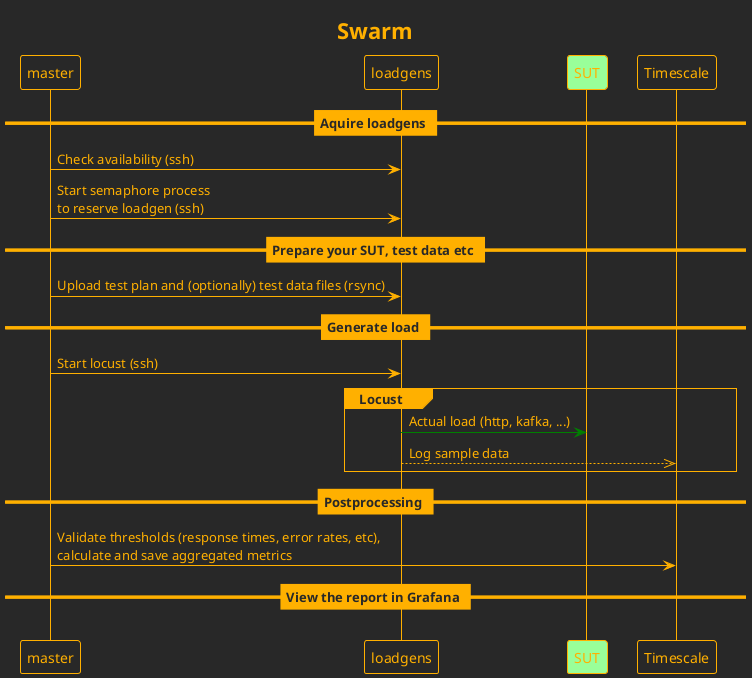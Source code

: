 @startuml
' consider switching to Mermaid?
!theme crt-amber
title Swarm

' override ordering
participant master
participant loadgens
participant SUT #99FF99
participant Timescale

== Aquire loadgens ==

master -> loadgens: Check availability (ssh)

master -> loadgens: Start semaphore process \nto reserve loadgen (ssh)

== Prepare your SUT, test data etc ==

master -> loadgens: Upload test plan and (optionally) test data files (rsync)

== Generate load ==
master -> loadgens: Start locust (ssh)

group Locust
loadgens -[#green]> SUT: Actual load (http, kafka, ...)

    loadgens -->> Timescale: Log sample data
  
end

== Postprocessing ==

master -> Timescale: Validate thresholds (response times, error rates, etc),\ncalculate and save aggregated metrics

== View the report in Grafana ==

||12||
@enduml
